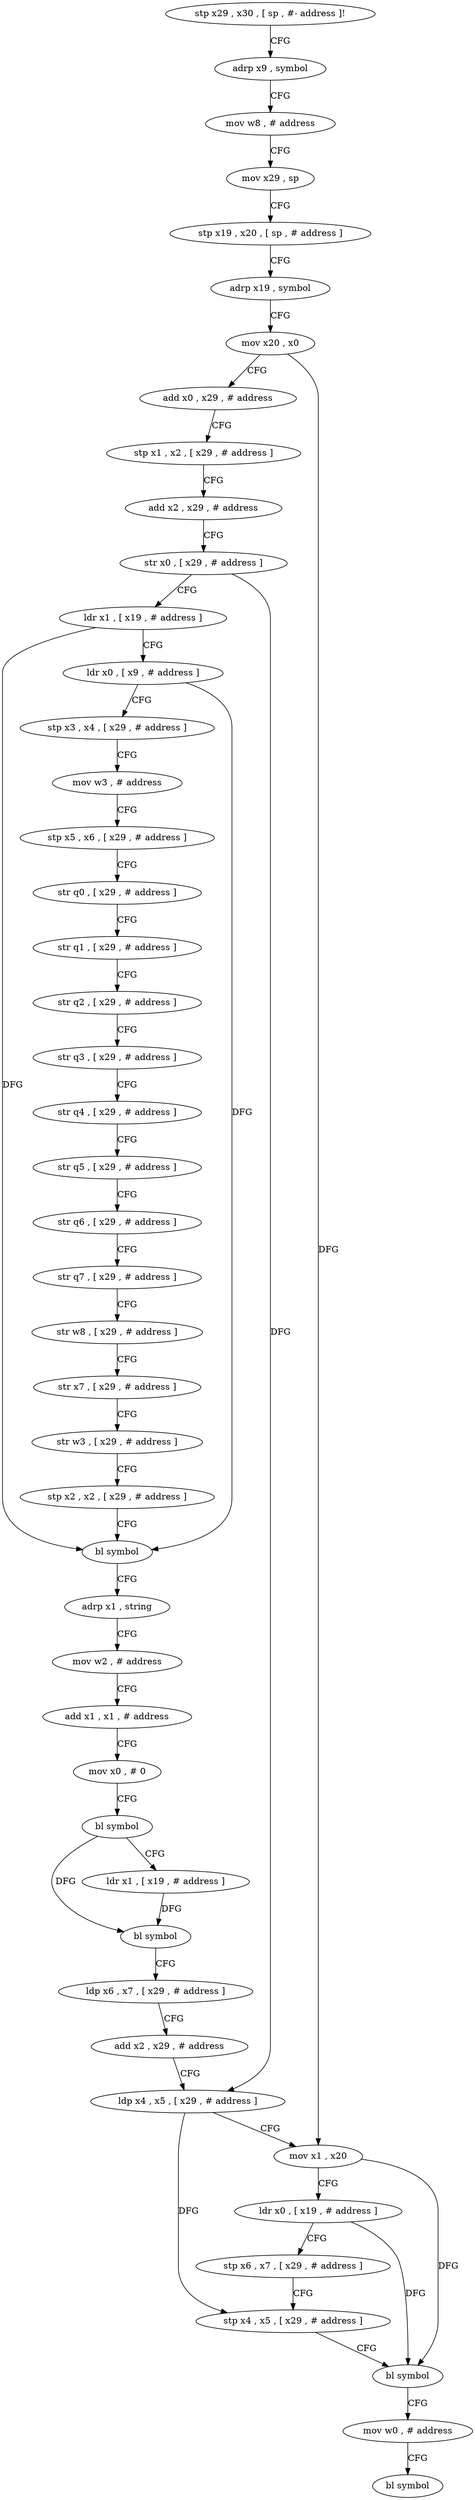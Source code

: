 digraph "func" {
"4214280" [label = "stp x29 , x30 , [ sp , #- address ]!" ]
"4214284" [label = "adrp x9 , symbol" ]
"4214288" [label = "mov w8 , # address" ]
"4214292" [label = "mov x29 , sp" ]
"4214296" [label = "stp x19 , x20 , [ sp , # address ]" ]
"4214300" [label = "adrp x19 , symbol" ]
"4214304" [label = "mov x20 , x0" ]
"4214308" [label = "add x0 , x29 , # address" ]
"4214312" [label = "stp x1 , x2 , [ x29 , # address ]" ]
"4214316" [label = "add x2 , x29 , # address" ]
"4214320" [label = "str x0 , [ x29 , # address ]" ]
"4214324" [label = "ldr x1 , [ x19 , # address ]" ]
"4214328" [label = "ldr x0 , [ x9 , # address ]" ]
"4214332" [label = "stp x3 , x4 , [ x29 , # address ]" ]
"4214336" [label = "mov w3 , # address" ]
"4214340" [label = "stp x5 , x6 , [ x29 , # address ]" ]
"4214344" [label = "str q0 , [ x29 , # address ]" ]
"4214348" [label = "str q1 , [ x29 , # address ]" ]
"4214352" [label = "str q2 , [ x29 , # address ]" ]
"4214356" [label = "str q3 , [ x29 , # address ]" ]
"4214360" [label = "str q4 , [ x29 , # address ]" ]
"4214364" [label = "str q5 , [ x29 , # address ]" ]
"4214368" [label = "str q6 , [ x29 , # address ]" ]
"4214372" [label = "str q7 , [ x29 , # address ]" ]
"4214376" [label = "str w8 , [ x29 , # address ]" ]
"4214380" [label = "str x7 , [ x29 , # address ]" ]
"4214384" [label = "str w3 , [ x29 , # address ]" ]
"4214388" [label = "stp x2 , x2 , [ x29 , # address ]" ]
"4214392" [label = "bl symbol" ]
"4214396" [label = "adrp x1 , string" ]
"4214400" [label = "mov w2 , # address" ]
"4214404" [label = "add x1 , x1 , # address" ]
"4214408" [label = "mov x0 , # 0" ]
"4214412" [label = "bl symbol" ]
"4214416" [label = "ldr x1 , [ x19 , # address ]" ]
"4214420" [label = "bl symbol" ]
"4214424" [label = "ldp x6 , x7 , [ x29 , # address ]" ]
"4214428" [label = "add x2 , x29 , # address" ]
"4214432" [label = "ldp x4 , x5 , [ x29 , # address ]" ]
"4214436" [label = "mov x1 , x20" ]
"4214440" [label = "ldr x0 , [ x19 , # address ]" ]
"4214444" [label = "stp x6 , x7 , [ x29 , # address ]" ]
"4214448" [label = "stp x4 , x5 , [ x29 , # address ]" ]
"4214452" [label = "bl symbol" ]
"4214456" [label = "mov w0 , # address" ]
"4214460" [label = "bl symbol" ]
"4214280" -> "4214284" [ label = "CFG" ]
"4214284" -> "4214288" [ label = "CFG" ]
"4214288" -> "4214292" [ label = "CFG" ]
"4214292" -> "4214296" [ label = "CFG" ]
"4214296" -> "4214300" [ label = "CFG" ]
"4214300" -> "4214304" [ label = "CFG" ]
"4214304" -> "4214308" [ label = "CFG" ]
"4214304" -> "4214436" [ label = "DFG" ]
"4214308" -> "4214312" [ label = "CFG" ]
"4214312" -> "4214316" [ label = "CFG" ]
"4214316" -> "4214320" [ label = "CFG" ]
"4214320" -> "4214324" [ label = "CFG" ]
"4214320" -> "4214432" [ label = "DFG" ]
"4214324" -> "4214328" [ label = "CFG" ]
"4214324" -> "4214392" [ label = "DFG" ]
"4214328" -> "4214332" [ label = "CFG" ]
"4214328" -> "4214392" [ label = "DFG" ]
"4214332" -> "4214336" [ label = "CFG" ]
"4214336" -> "4214340" [ label = "CFG" ]
"4214340" -> "4214344" [ label = "CFG" ]
"4214344" -> "4214348" [ label = "CFG" ]
"4214348" -> "4214352" [ label = "CFG" ]
"4214352" -> "4214356" [ label = "CFG" ]
"4214356" -> "4214360" [ label = "CFG" ]
"4214360" -> "4214364" [ label = "CFG" ]
"4214364" -> "4214368" [ label = "CFG" ]
"4214368" -> "4214372" [ label = "CFG" ]
"4214372" -> "4214376" [ label = "CFG" ]
"4214376" -> "4214380" [ label = "CFG" ]
"4214380" -> "4214384" [ label = "CFG" ]
"4214384" -> "4214388" [ label = "CFG" ]
"4214388" -> "4214392" [ label = "CFG" ]
"4214392" -> "4214396" [ label = "CFG" ]
"4214396" -> "4214400" [ label = "CFG" ]
"4214400" -> "4214404" [ label = "CFG" ]
"4214404" -> "4214408" [ label = "CFG" ]
"4214408" -> "4214412" [ label = "CFG" ]
"4214412" -> "4214416" [ label = "CFG" ]
"4214412" -> "4214420" [ label = "DFG" ]
"4214416" -> "4214420" [ label = "DFG" ]
"4214420" -> "4214424" [ label = "CFG" ]
"4214424" -> "4214428" [ label = "CFG" ]
"4214428" -> "4214432" [ label = "CFG" ]
"4214432" -> "4214436" [ label = "CFG" ]
"4214432" -> "4214448" [ label = "DFG" ]
"4214436" -> "4214440" [ label = "CFG" ]
"4214436" -> "4214452" [ label = "DFG" ]
"4214440" -> "4214444" [ label = "CFG" ]
"4214440" -> "4214452" [ label = "DFG" ]
"4214444" -> "4214448" [ label = "CFG" ]
"4214448" -> "4214452" [ label = "CFG" ]
"4214452" -> "4214456" [ label = "CFG" ]
"4214456" -> "4214460" [ label = "CFG" ]
}
